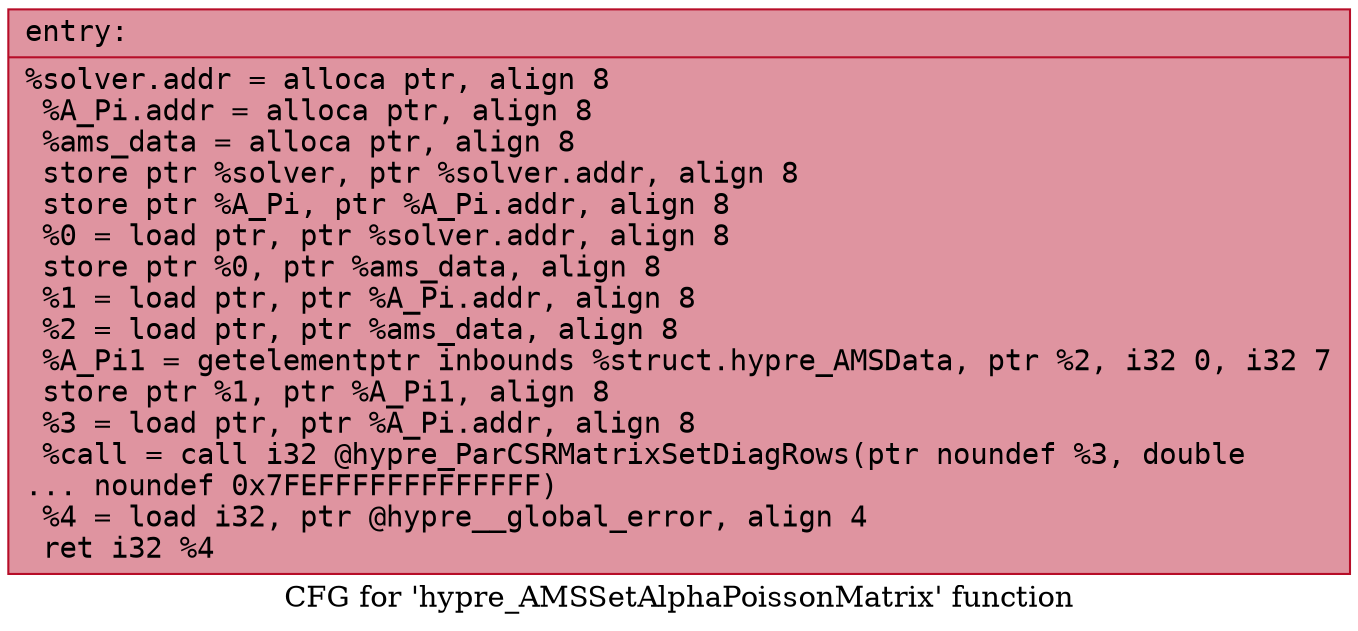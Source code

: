 digraph "CFG for 'hypre_AMSSetAlphaPoissonMatrix' function" {
	label="CFG for 'hypre_AMSSetAlphaPoissonMatrix' function";

	Node0x56058d796c00 [shape=record,color="#b70d28ff", style=filled, fillcolor="#b70d2870" fontname="Courier",label="{entry:\l|  %solver.addr = alloca ptr, align 8\l  %A_Pi.addr = alloca ptr, align 8\l  %ams_data = alloca ptr, align 8\l  store ptr %solver, ptr %solver.addr, align 8\l  store ptr %A_Pi, ptr %A_Pi.addr, align 8\l  %0 = load ptr, ptr %solver.addr, align 8\l  store ptr %0, ptr %ams_data, align 8\l  %1 = load ptr, ptr %A_Pi.addr, align 8\l  %2 = load ptr, ptr %ams_data, align 8\l  %A_Pi1 = getelementptr inbounds %struct.hypre_AMSData, ptr %2, i32 0, i32 7\l  store ptr %1, ptr %A_Pi1, align 8\l  %3 = load ptr, ptr %A_Pi.addr, align 8\l  %call = call i32 @hypre_ParCSRMatrixSetDiagRows(ptr noundef %3, double\l... noundef 0x7FEFFFFFFFFFFFFF)\l  %4 = load i32, ptr @hypre__global_error, align 4\l  ret i32 %4\l}"];
}
